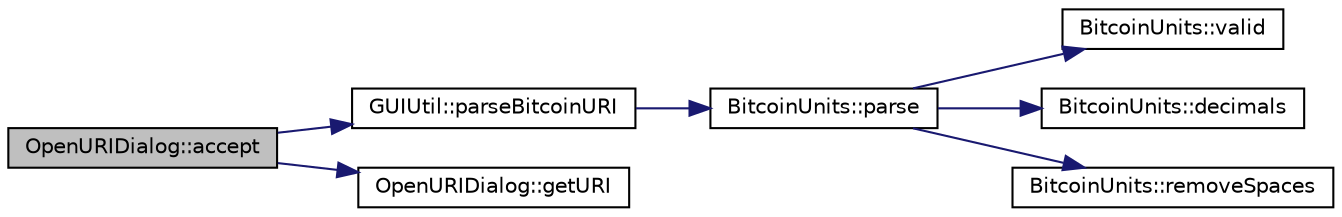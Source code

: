 digraph "OpenURIDialog::accept"
{
  edge [fontname="Helvetica",fontsize="10",labelfontname="Helvetica",labelfontsize="10"];
  node [fontname="Helvetica",fontsize="10",shape=record];
  rankdir="LR";
  Node4 [label="OpenURIDialog::accept",height=0.2,width=0.4,color="black", fillcolor="grey75", style="filled", fontcolor="black"];
  Node4 -> Node5 [color="midnightblue",fontsize="10",style="solid",fontname="Helvetica"];
  Node5 [label="GUIUtil::parseBitcoinURI",height=0.2,width=0.4,color="black", fillcolor="white", style="filled",URL="$namespace_g_u_i_util.html#ad39b3e74aaf6adc45b34b36a0649db45"];
  Node5 -> Node6 [color="midnightblue",fontsize="10",style="solid",fontname="Helvetica"];
  Node6 [label="BitcoinUnits::parse",height=0.2,width=0.4,color="black", fillcolor="white", style="filled",URL="$class_bitcoin_units.html#a23b5ed29b71bd5039776e8f3a87d668d",tooltip="Parse string to coin amount. "];
  Node6 -> Node7 [color="midnightblue",fontsize="10",style="solid",fontname="Helvetica"];
  Node7 [label="BitcoinUnits::valid",height=0.2,width=0.4,color="black", fillcolor="white", style="filled",URL="$class_bitcoin_units.html#a81cbc41480adfb600dad79711d336e5f",tooltip="Is unit ID valid? "];
  Node6 -> Node8 [color="midnightblue",fontsize="10",style="solid",fontname="Helvetica"];
  Node8 [label="BitcoinUnits::decimals",height=0.2,width=0.4,color="black", fillcolor="white", style="filled",URL="$class_bitcoin_units.html#a3f0fc21634520ea06c684ba0d7e25f2f",tooltip="Number of decimals left. "];
  Node6 -> Node9 [color="midnightblue",fontsize="10",style="solid",fontname="Helvetica"];
  Node9 [label="BitcoinUnits::removeSpaces",height=0.2,width=0.4,color="black", fillcolor="white", style="filled",URL="$class_bitcoin_units.html#a9354c3d913372b03101a23dc9cd18023"];
  Node4 -> Node10 [color="midnightblue",fontsize="10",style="solid",fontname="Helvetica"];
  Node10 [label="OpenURIDialog::getURI",height=0.2,width=0.4,color="black", fillcolor="white", style="filled",URL="$class_open_u_r_i_dialog.html#a38f9f110ae47996eff920171aea9400b"];
}
